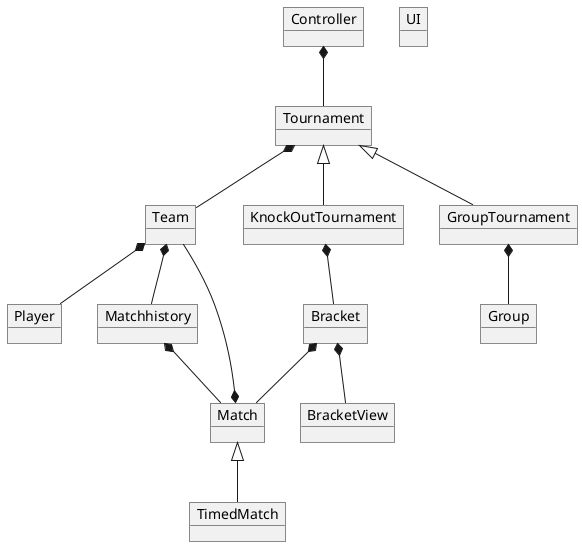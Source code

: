 @startuml
object Tournament
object Player
object Team
object Match
object Bracket
object Controller
object Matchhistory
object Group
object UI
object KnockOutTournament
object GroupTournament
object BracketView
object TimedMatch

Controller *-- Tournament

KnockOutTournament *-- Bracket
Tournament *-- Team
GroupTournament *-- Group
Bracket *-- Match
Bracket *-- BracketView
Team *-- Matchhistory
Match *-- Team
Team *-- Player
Matchhistory *-- Match
Tournament <|-- KnockOutTournament
Tournament <|-- GroupTournament
Match <|-- TimedMatch

@enduml

